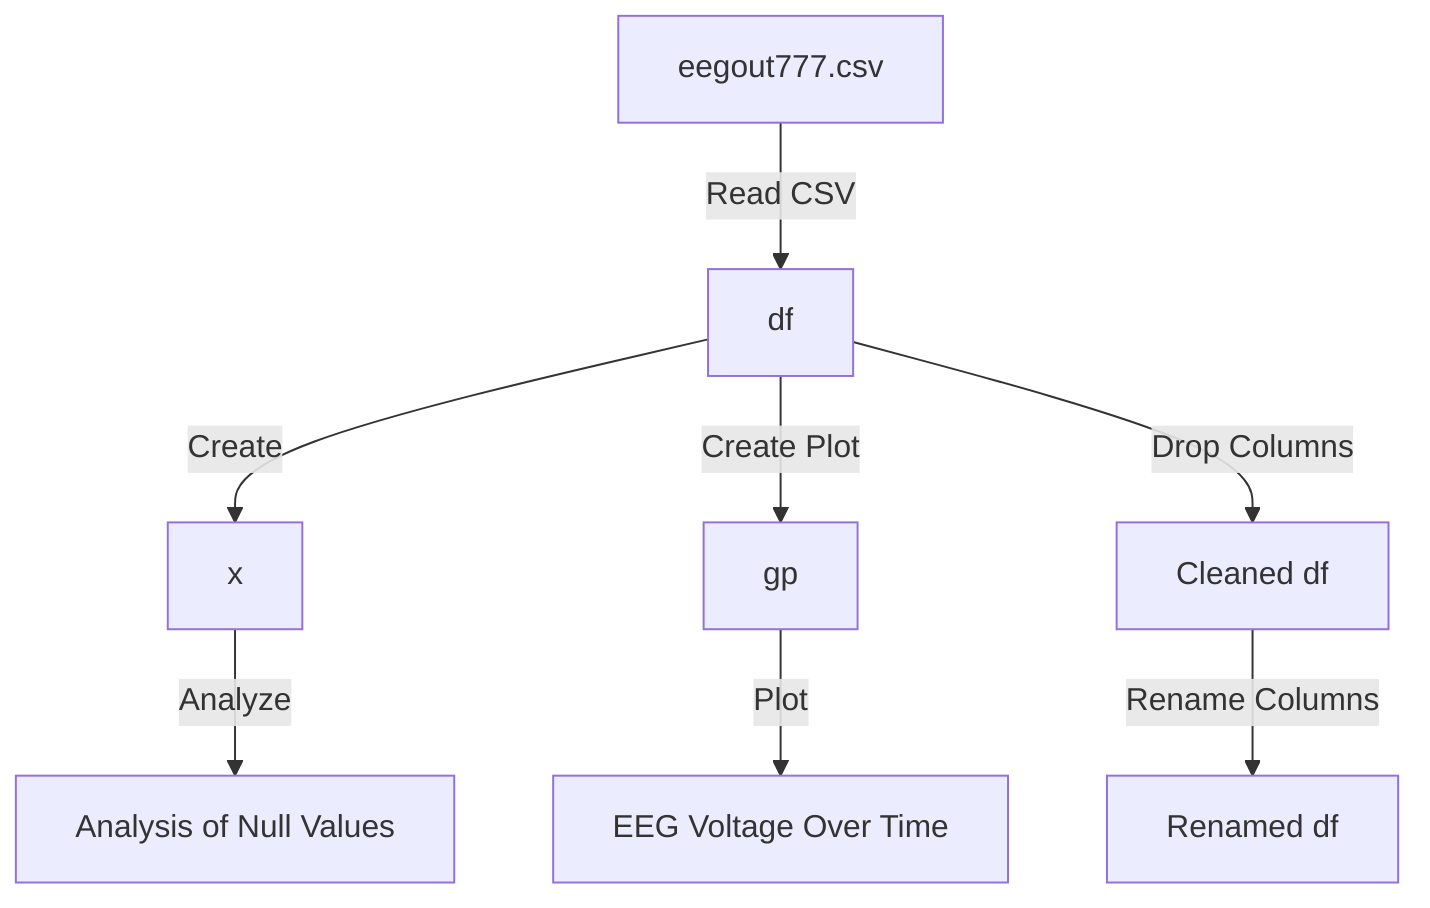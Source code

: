 flowchart TD
    A[eegout777.csv] -->|Read CSV| B[df]
    B[df] -->|Create| C[x]
    B[df] -->|Create Plot| E[gp]
    B[df] -->|Drop Columns| B1[Cleaned df]
    B1 -->|Rename Columns| B2[Renamed df]
    C[x] -->|Analyze| C1[Analysis of Null Values]
    E[gp] -->|Plot| E1[EEG Voltage Over Time]
    %% Comments for clarity
    %%   click A "This node represents the EEG data source, a CSV file" 
    %%   click B "DataFrame containing raw EEG voltage data with timestamps"
    %%   click C "Variable for counting null values"
    %%   click E "Graph plot showing voltage data over time"